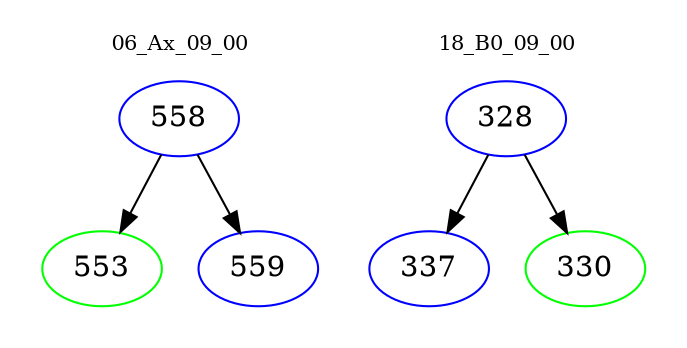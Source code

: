 digraph{
subgraph cluster_0 {
color = white
label = "06_Ax_09_00";
fontsize=10;
T0_558 [label="558", color="blue"]
T0_558 -> T0_553 [color="black"]
T0_553 [label="553", color="green"]
T0_558 -> T0_559 [color="black"]
T0_559 [label="559", color="blue"]
}
subgraph cluster_1 {
color = white
label = "18_B0_09_00";
fontsize=10;
T1_328 [label="328", color="blue"]
T1_328 -> T1_337 [color="black"]
T1_337 [label="337", color="blue"]
T1_328 -> T1_330 [color="black"]
T1_330 [label="330", color="green"]
}
}
